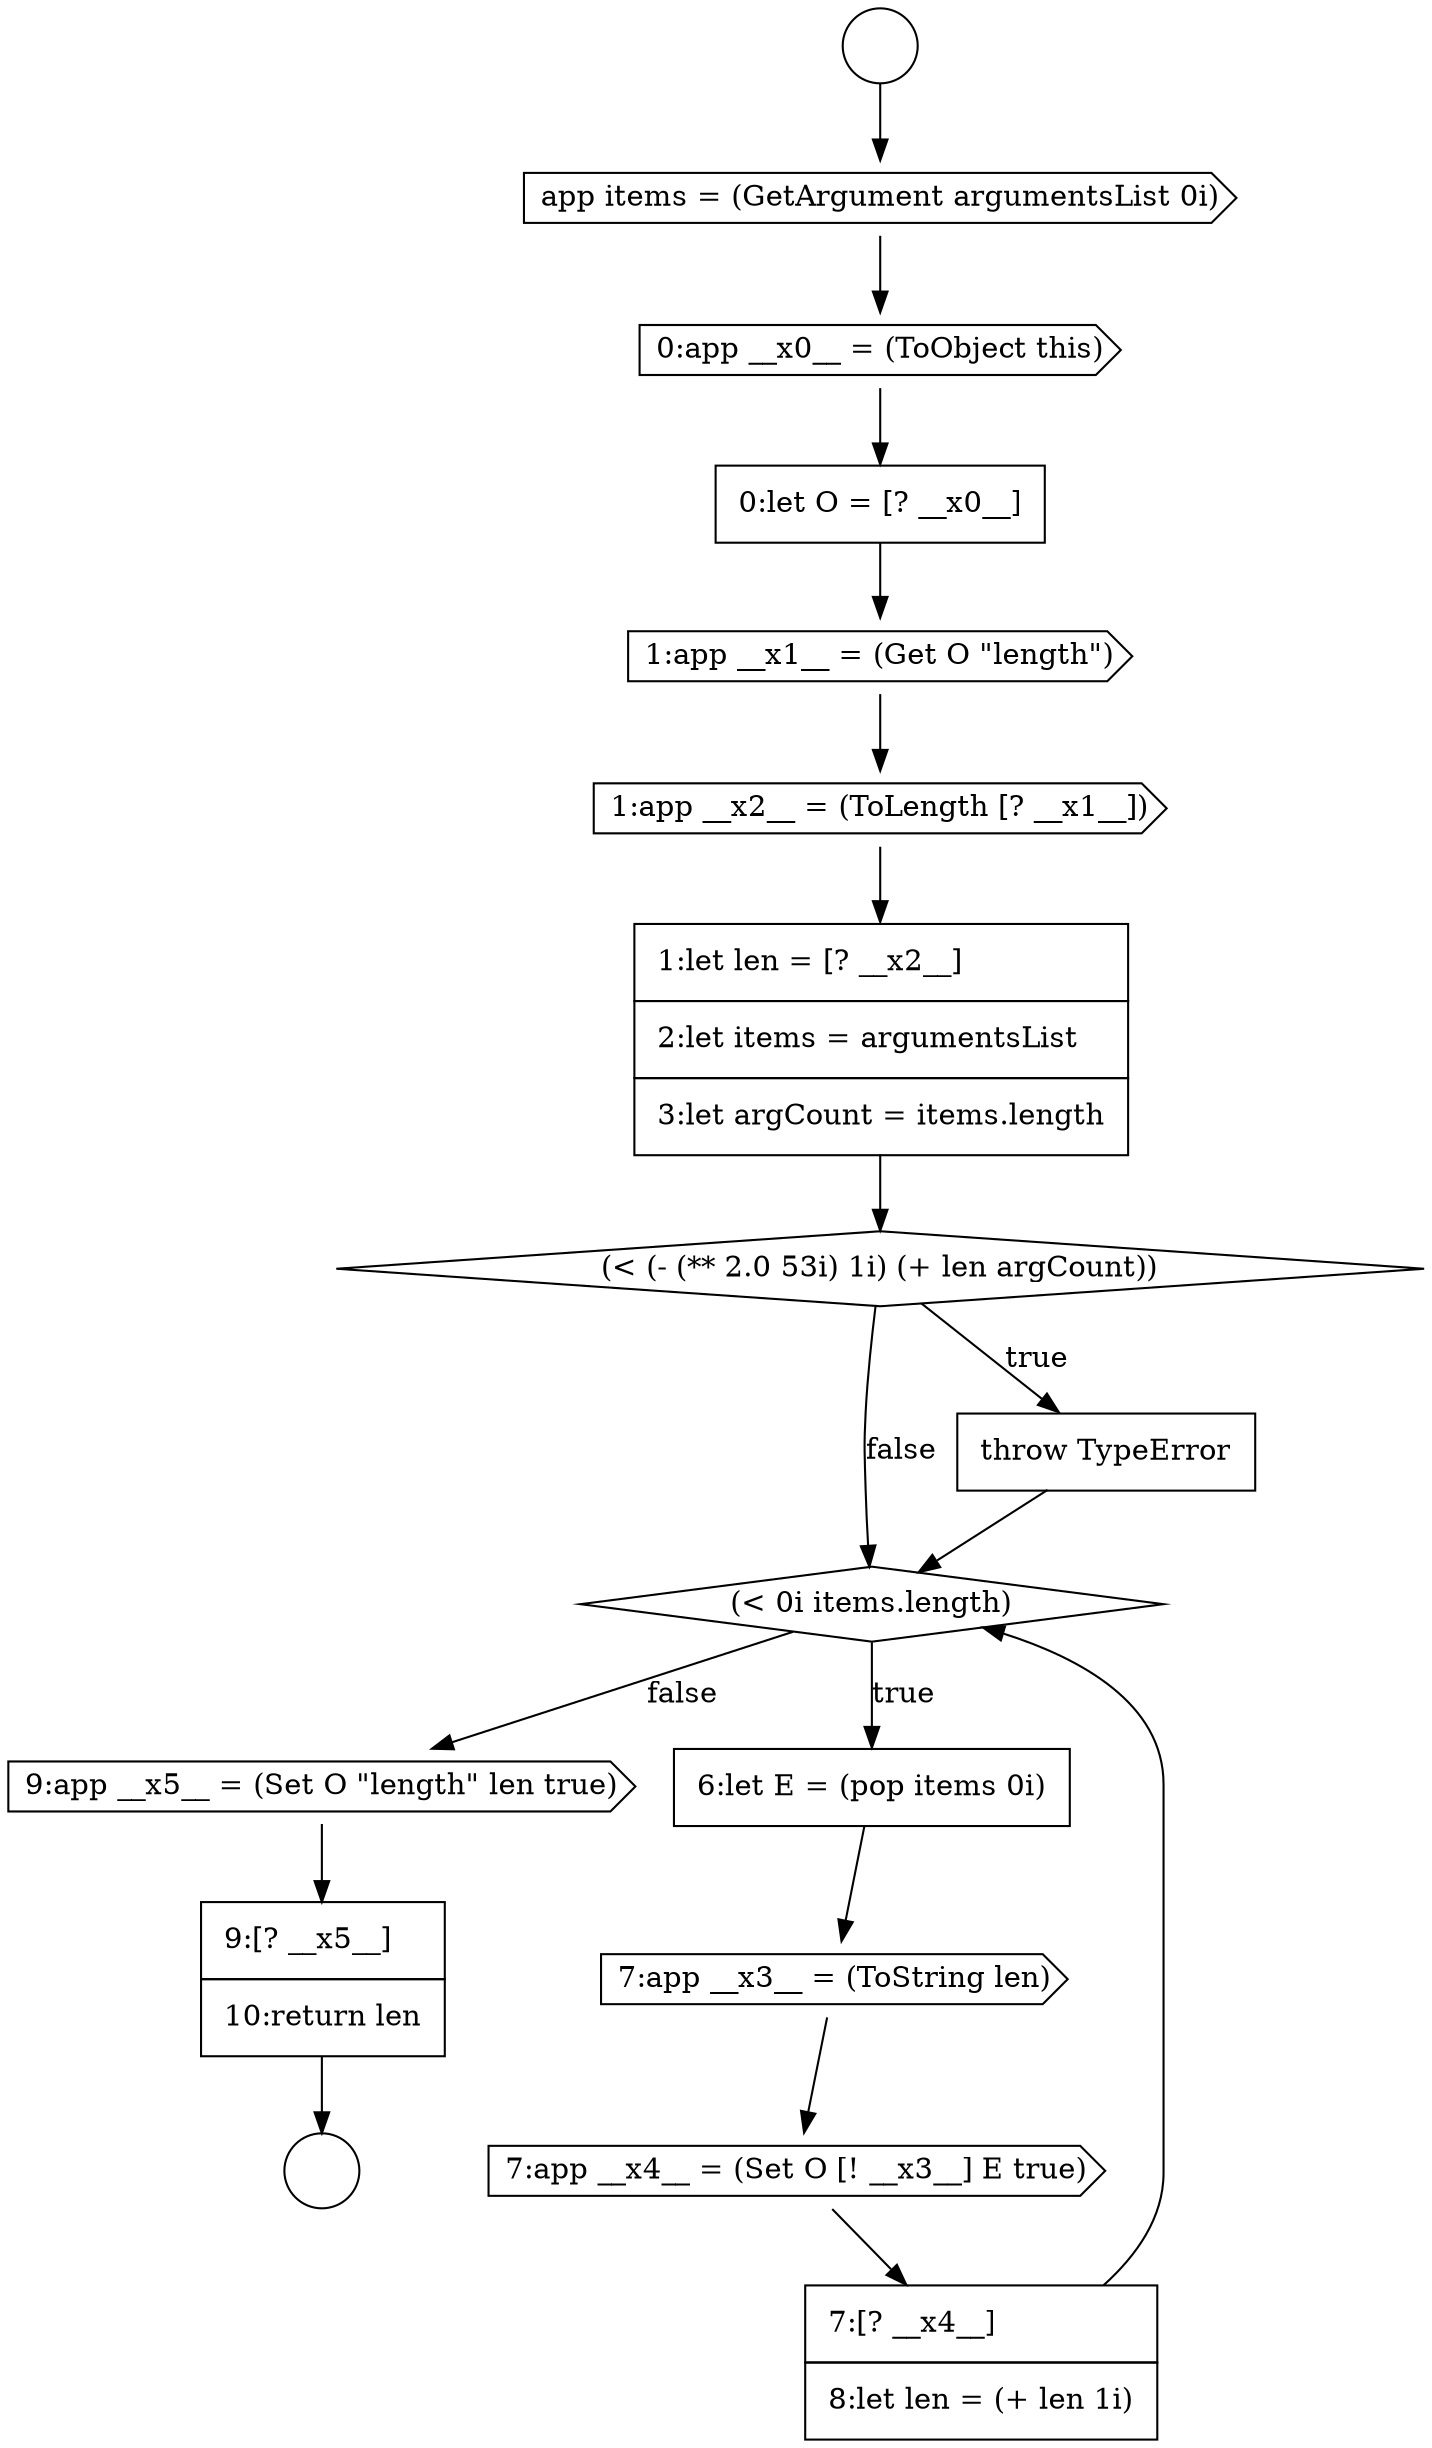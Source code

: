 digraph {
  node14944 [shape=circle label=" " color="black" fillcolor="white" style=filled]
  node14959 [shape=cds, label=<<font color="black">9:app __x5__ = (Set O &quot;length&quot; len true)</font>> color="black" fillcolor="white" style=filled]
  node14954 [shape=diamond, label=<<font color="black">(&lt; 0i items.length)</font>> color="black" fillcolor="white" style=filled]
  node14949 [shape=cds, label=<<font color="black">1:app __x1__ = (Get O &quot;length&quot;)</font>> color="black" fillcolor="white" style=filled]
  node14945 [shape=circle label=" " color="black" fillcolor="white" style=filled]
  node14958 [shape=none, margin=0, label=<<font color="black">
    <table border="0" cellborder="1" cellspacing="0" cellpadding="10">
      <tr><td align="left">7:[? __x4__]</td></tr>
      <tr><td align="left">8:let len = (+ len 1i)</td></tr>
    </table>
  </font>> color="black" fillcolor="white" style=filled]
  node14953 [shape=none, margin=0, label=<<font color="black">
    <table border="0" cellborder="1" cellspacing="0" cellpadding="10">
      <tr><td align="left">throw TypeError</td></tr>
    </table>
  </font>> color="black" fillcolor="white" style=filled]
  node14950 [shape=cds, label=<<font color="black">1:app __x2__ = (ToLength [? __x1__])</font>> color="black" fillcolor="white" style=filled]
  node14946 [shape=cds, label=<<font color="black">app items = (GetArgument argumentsList 0i)</font>> color="black" fillcolor="white" style=filled]
  node14957 [shape=cds, label=<<font color="black">7:app __x4__ = (Set O [! __x3__] E true)</font>> color="black" fillcolor="white" style=filled]
  node14947 [shape=cds, label=<<font color="black">0:app __x0__ = (ToObject this)</font>> color="black" fillcolor="white" style=filled]
  node14951 [shape=none, margin=0, label=<<font color="black">
    <table border="0" cellborder="1" cellspacing="0" cellpadding="10">
      <tr><td align="left">1:let len = [? __x2__]</td></tr>
      <tr><td align="left">2:let items = argumentsList</td></tr>
      <tr><td align="left">3:let argCount = items.length</td></tr>
    </table>
  </font>> color="black" fillcolor="white" style=filled]
  node14948 [shape=none, margin=0, label=<<font color="black">
    <table border="0" cellborder="1" cellspacing="0" cellpadding="10">
      <tr><td align="left">0:let O = [? __x0__]</td></tr>
    </table>
  </font>> color="black" fillcolor="white" style=filled]
  node14952 [shape=diamond, label=<<font color="black">(&lt; (- (** 2.0 53i) 1i) (+ len argCount))</font>> color="black" fillcolor="white" style=filled]
  node14956 [shape=cds, label=<<font color="black">7:app __x3__ = (ToString len)</font>> color="black" fillcolor="white" style=filled]
  node14960 [shape=none, margin=0, label=<<font color="black">
    <table border="0" cellborder="1" cellspacing="0" cellpadding="10">
      <tr><td align="left">9:[? __x5__]</td></tr>
      <tr><td align="left">10:return len</td></tr>
    </table>
  </font>> color="black" fillcolor="white" style=filled]
  node14955 [shape=none, margin=0, label=<<font color="black">
    <table border="0" cellborder="1" cellspacing="0" cellpadding="10">
      <tr><td align="left">6:let E = (pop items 0i)</td></tr>
    </table>
  </font>> color="black" fillcolor="white" style=filled]
  node14957 -> node14958 [ color="black"]
  node14954 -> node14955 [label=<<font color="black">true</font>> color="black"]
  node14954 -> node14959 [label=<<font color="black">false</font>> color="black"]
  node14960 -> node14945 [ color="black"]
  node14944 -> node14946 [ color="black"]
  node14950 -> node14951 [ color="black"]
  node14956 -> node14957 [ color="black"]
  node14953 -> node14954 [ color="black"]
  node14949 -> node14950 [ color="black"]
  node14946 -> node14947 [ color="black"]
  node14955 -> node14956 [ color="black"]
  node14958 -> node14954 [ color="black"]
  node14959 -> node14960 [ color="black"]
  node14947 -> node14948 [ color="black"]
  node14951 -> node14952 [ color="black"]
  node14948 -> node14949 [ color="black"]
  node14952 -> node14953 [label=<<font color="black">true</font>> color="black"]
  node14952 -> node14954 [label=<<font color="black">false</font>> color="black"]
}
